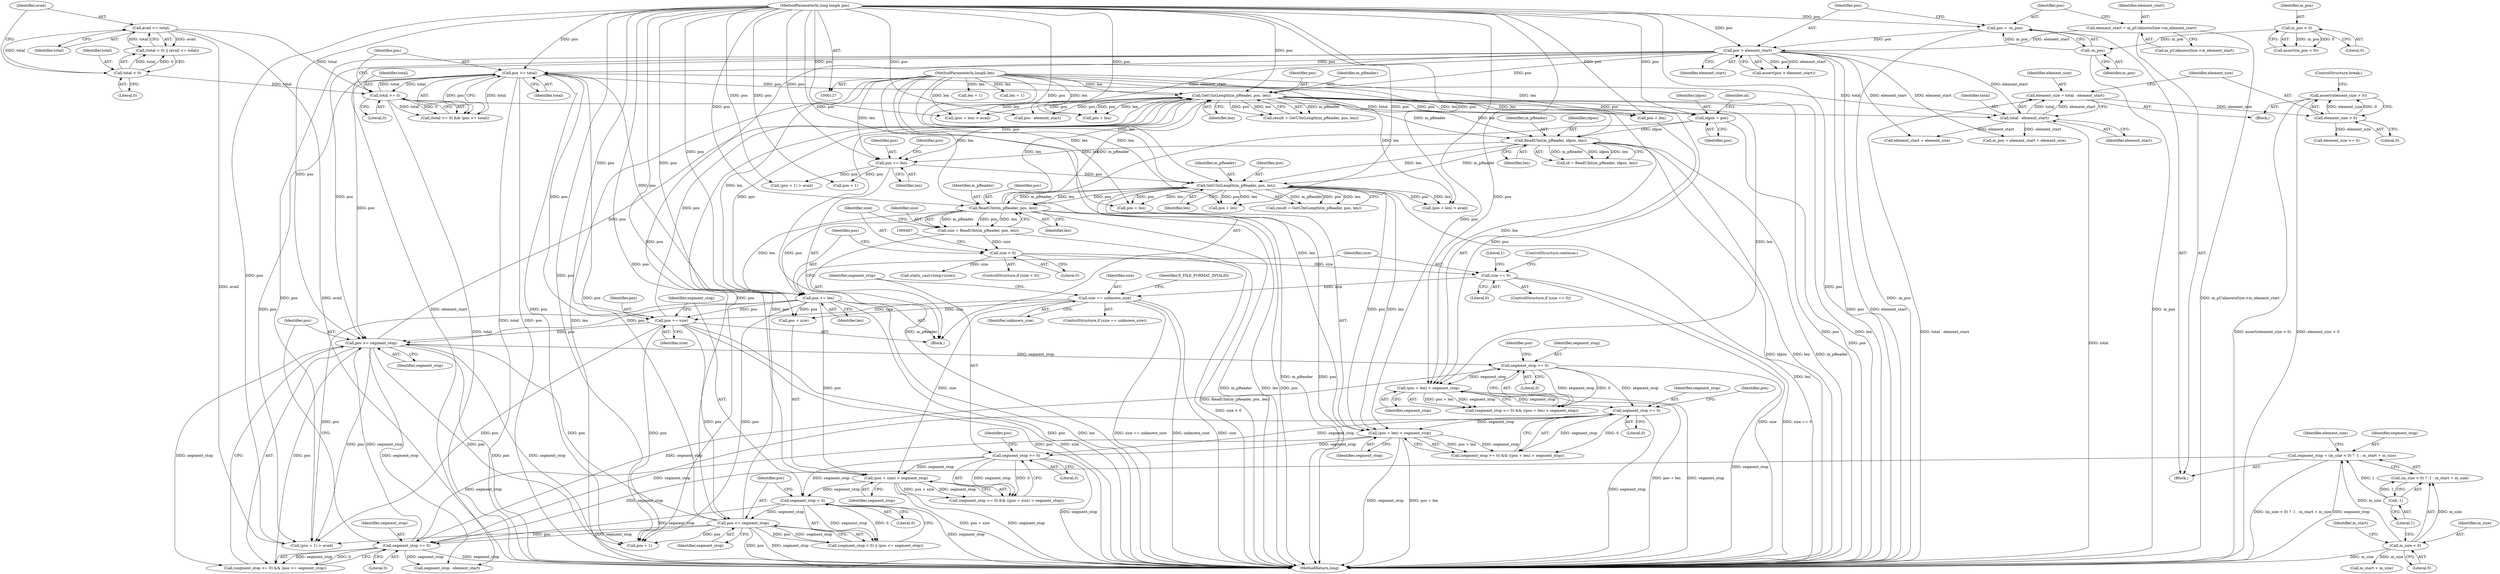 digraph "1_Android_cc274e2abe8b2a6698a5c47d8aa4bb45f1f9538d_7@API" {
"1000212" [label="(Call,assert(element_size > 0))"];
"1000213" [label="(Call,element_size > 0)"];
"1000207" [label="(Call,element_size = total - element_start)"];
"1000209" [label="(Call,total - element_start)"];
"1000200" [label="(Call,total >= 0)"];
"1000176" [label="(Call,avail <= total)"];
"1000173" [label="(Call,total < 0)"];
"1000203" [label="(Call,pos >= total)"];
"1000437" [label="(Call,pos += size)"];
"1000420" [label="(Call,size == unknown_size)"];
"1000413" [label="(Call,size == 0)"];
"1000402" [label="(Call,size < 0)"];
"1000395" [label="(Call,size = ReadUInt(m_pReader, pos, len))"];
"1000397" [label="(Call,ReadUInt(m_pReader, pos, len))"];
"1000356" [label="(Call,GetUIntLength(m_pReader, pos, len))"];
"1000296" [label="(Call,ReadUInt(m_pReader, idpos, len))"];
"1000251" [label="(Call,GetUIntLength(m_pReader, pos, len))"];
"1000128" [label="(MethodParameterIn,long long& pos)"];
"1000222" [label="(Call,pos >= segment_stop)"];
"1000445" [label="(Call,pos <= segment_stop)"];
"1000442" [label="(Call,segment_stop < 0)"];
"1000427" [label="(Call,segment_stop >= 0)"];
"1000376" [label="(Call,segment_stop >= 0)"];
"1000274" [label="(Call,(pos + len) > segment_stop)"];
"1000129" [label="(MethodParameterIn,long& len)"];
"1000271" [label="(Call,segment_stop >= 0)"];
"1000219" [label="(Call,segment_stop >= 0)"];
"1000379" [label="(Call,(pos + len) > segment_stop)"];
"1000180" [label="(Call,segment_stop = (m_size < 0) ? -1 : m_start + m_size)"];
"1000186" [label="(Call,-1)"];
"1000183" [label="(Call,m_size < 0)"];
"1000430" [label="(Call,(pos + size) > segment_stop)"];
"1000409" [label="(Call,pos += len)"];
"1000152" [label="(Call,pos > element_start)"];
"1000147" [label="(Call,pos = -m_pos)"];
"1000149" [label="(Call,-m_pos)"];
"1000132" [label="(Call,m_pos < 0)"];
"1000142" [label="(Call,element_start = m_pUnknownSize->m_element_start)"];
"1000290" [label="(Call,idpos = pos)"];
"1000339" [label="(Call,pos += len)"];
"1000177" [label="(Identifier,avail)"];
"1000243" [label="(Call,len = 1)"];
"1000254" [label="(Identifier,len)"];
"1000383" [label="(Identifier,segment_stop)"];
"1000200" [label="(Call,total >= 0)"];
"1000222" [label="(Call,pos >= segment_stop)"];
"1000452" [label="(Call,m_pos = element_start + element_size)"];
"1000152" [label="(Call,pos > element_start)"];
"1000432" [label="(Identifier,pos)"];
"1000147" [label="(Call,pos = -m_pos)"];
"1000207" [label="(Call,element_size = total - element_start)"];
"1000249" [label="(Call,result = GetUIntLength(m_pReader, pos, len))"];
"1000442" [label="(Call,segment_stop < 0)"];
"1000133" [label="(Identifier,m_pos)"];
"1000344" [label="(Call,pos + 1)"];
"1000404" [label="(Literal,0)"];
"1000283" [label="(Call,pos + len)"];
"1000210" [label="(Identifier,total)"];
"1000178" [label="(Identifier,total)"];
"1000413" [label="(Call,size == 0)"];
"1000199" [label="(Call,(total >= 0) && (pos >= total))"];
"1000278" [label="(Identifier,segment_stop)"];
"1000212" [label="(Call,assert(element_size > 0))"];
"1000129" [label="(MethodParameterIn,long& len)"];
"1000149" [label="(Call,-m_pos)"];
"1000188" [label="(Call,m_start + m_size)"];
"1000410" [label="(Identifier,pos)"];
"1000134" [label="(Literal,0)"];
"1000228" [label="(Call,segment_stop - element_start)"];
"1000132" [label="(Call,m_pos < 0)"];
"1000422" [label="(Identifier,unknown_size)"];
"1000356" [label="(Call,GetUIntLength(m_pReader, pos, len))"];
"1000319" [label="(Call,pos - element_start)"];
"1000424" [label="(Identifier,E_FILE_FORMAT_INVALID)"];
"1000271" [label="(Call,segment_stop >= 0)"];
"1000381" [label="(Identifier,pos)"];
"1000343" [label="(Call,(pos + 1) > avail)"];
"1000292" [label="(Identifier,pos)"];
"1000219" [label="(Call,segment_stop >= 0)"];
"1000445" [label="(Call,pos <= segment_stop)"];
"1000275" [label="(Call,pos + len)"];
"1000377" [label="(Identifier,segment_stop)"];
"1000176" [label="(Call,avail <= total)"];
"1000403" [label="(Identifier,size)"];
"1000180" [label="(Call,segment_stop = (m_size < 0) ? -1 : m_start + m_size)"];
"1000144" [label="(Call,m_pUnknownSize->m_element_start)"];
"1000446" [label="(Identifier,pos)"];
"1000173" [label="(Call,total < 0)"];
"1000128" [label="(MethodParameterIn,long long& pos)"];
"1000398" [label="(Identifier,m_pReader)"];
"1000205" [label="(Identifier,total)"];
"1000419" [label="(ControlStructure,if (size == unknown_size))"];
"1000434" [label="(Identifier,segment_stop)"];
"1000203" [label="(Call,pos >= total)"];
"1000131" [label="(Call,assert(m_pos < 0))"];
"1000429" [label="(Literal,0)"];
"1000462" [label="(MethodReturn,long)"];
"1000358" [label="(Identifier,pos)"];
"1000406" [label="(Call,static_cast<long>(size))"];
"1000202" [label="(Literal,0)"];
"1000143" [label="(Identifier,element_start)"];
"1000438" [label="(Identifier,pos)"];
"1000216" [label="(ControlStructure,break;)"];
"1000130" [label="(Block,)"];
"1000430" [label="(Call,(pos + size) > segment_stop)"];
"1000184" [label="(Identifier,m_size)"];
"1000291" [label="(Identifier,idpos)"];
"1000238" [label="(Call,pos + 1)"];
"1000175" [label="(Literal,0)"];
"1000376" [label="(Call,segment_stop >= 0)"];
"1000172" [label="(Call,(total < 0) || (avail <= total))"];
"1000441" [label="(Call,(segment_stop < 0) || (pos <= segment_stop))"];
"1000397" [label="(Call,ReadUInt(m_pReader, pos, len))"];
"1000273" [label="(Literal,0)"];
"1000345" [label="(Identifier,pos)"];
"1000380" [label="(Call,pos + len)"];
"1000395" [label="(Call,size = ReadUInt(m_pReader, pos, len))"];
"1000183" [label="(Call,m_size < 0)"];
"1000174" [label="(Identifier,total)"];
"1000251" [label="(Call,GetUIntLength(m_pReader, pos, len))"];
"1000414" [label="(Identifier,size)"];
"1000148" [label="(Identifier,pos)"];
"1000270" [label="(Call,(segment_stop >= 0) && ((pos + len) > segment_stop))"];
"1000375" [label="(Call,(segment_stop >= 0) && ((pos + len) > segment_stop))"];
"1000444" [label="(Literal,0)"];
"1000213" [label="(Call,element_size > 0)"];
"1000426" [label="(Call,(segment_stop >= 0) && ((pos + size) > segment_stop))"];
"1000208" [label="(Identifier,element_size)"];
"1000418" [label="(Literal,1)"];
"1000154" [label="(Identifier,element_start)"];
"1000186" [label="(Call,-1)"];
"1000193" [label="(Identifier,element_size)"];
"1000400" [label="(Identifier,len)"];
"1000379" [label="(Call,(pos + len) > segment_stop)"];
"1000215" [label="(Literal,0)"];
"1000411" [label="(Identifier,len)"];
"1000454" [label="(Call,element_start + element_size)"];
"1000339" [label="(Call,pos += len)"];
"1000153" [label="(Identifier,pos)"];
"1000295" [label="(Identifier,id)"];
"1000185" [label="(Literal,0)"];
"1000412" [label="(ControlStructure,if (size == 0))"];
"1000420" [label="(Call,size == unknown_size)"];
"1000341" [label="(Identifier,len)"];
"1000204" [label="(Identifier,pos)"];
"1000431" [label="(Call,pos + size)"];
"1000220" [label="(Identifier,segment_stop)"];
"1000201" [label="(Identifier,total)"];
"1000189" [label="(Identifier,m_start)"];
"1000399" [label="(Identifier,pos)"];
"1000297" [label="(Identifier,m_pReader)"];
"1000182" [label="(Call,(m_size < 0) ? -1 : m_start + m_size)"];
"1000298" [label="(Identifier,idpos)"];
"1000272" [label="(Identifier,segment_stop)"];
"1000290" [label="(Call,idpos = pos)"];
"1000349" [label="(Call,len = 1)"];
"1000197" [label="(Block,)"];
"1000428" [label="(Identifier,segment_stop)"];
"1000276" [label="(Identifier,pos)"];
"1000401" [label="(ControlStructure,if (size < 0))"];
"1000357" [label="(Identifier,m_pReader)"];
"1000299" [label="(Identifier,len)"];
"1000223" [label="(Identifier,pos)"];
"1000237" [label="(Call,(pos + 1) > avail)"];
"1000296" [label="(Call,ReadUInt(m_pReader, idpos, len))"];
"1000415" [label="(Literal,0)"];
"1000388" [label="(Call,pos + len)"];
"1000274" [label="(Call,(pos + len) > segment_stop)"];
"1000214" [label="(Identifier,element_size)"];
"1000437" [label="(Call,pos += size)"];
"1000218" [label="(Call,(segment_stop >= 0) && (pos >= segment_stop))"];
"1000206" [label="(Block,)"];
"1000187" [label="(Literal,1)"];
"1000387" [label="(Call,(pos + len) > avail)"];
"1000252" [label="(Identifier,m_pReader)"];
"1000224" [label="(Identifier,segment_stop)"];
"1000354" [label="(Call,result = GetUIntLength(m_pReader, pos, len))"];
"1000294" [label="(Call,id = ReadUInt(m_pReader, idpos, len))"];
"1000209" [label="(Call,total - element_start)"];
"1000427" [label="(Call,segment_stop >= 0)"];
"1000447" [label="(Identifier,segment_stop)"];
"1000221" [label="(Literal,0)"];
"1000151" [label="(Call,assert(pos > element_start))"];
"1000181" [label="(Identifier,segment_stop)"];
"1000150" [label="(Identifier,m_pos)"];
"1000253" [label="(Identifier,pos)"];
"1000396" [label="(Identifier,size)"];
"1000449" [label="(Call,element_size >= 0)"];
"1000340" [label="(Identifier,pos)"];
"1000416" [label="(ControlStructure,continue;)"];
"1000402" [label="(Call,size < 0)"];
"1000142" [label="(Call,element_start = m_pUnknownSize->m_element_start)"];
"1000282" [label="(Call,(pos + len) > avail)"];
"1000359" [label="(Identifier,len)"];
"1000439" [label="(Identifier,size)"];
"1000378" [label="(Literal,0)"];
"1000409" [label="(Call,pos += len)"];
"1000421" [label="(Identifier,size)"];
"1000443" [label="(Identifier,segment_stop)"];
"1000211" [label="(Identifier,element_start)"];
"1000212" -> "1000206"  [label="AST: "];
"1000212" -> "1000213"  [label="CFG: "];
"1000213" -> "1000212"  [label="AST: "];
"1000216" -> "1000212"  [label="CFG: "];
"1000212" -> "1000462"  [label="DDG: assert(element_size > 0)"];
"1000212" -> "1000462"  [label="DDG: element_size > 0"];
"1000213" -> "1000212"  [label="DDG: element_size"];
"1000213" -> "1000212"  [label="DDG: 0"];
"1000213" -> "1000215"  [label="CFG: "];
"1000214" -> "1000213"  [label="AST: "];
"1000215" -> "1000213"  [label="AST: "];
"1000207" -> "1000213"  [label="DDG: element_size"];
"1000213" -> "1000449"  [label="DDG: element_size"];
"1000207" -> "1000206"  [label="AST: "];
"1000207" -> "1000209"  [label="CFG: "];
"1000208" -> "1000207"  [label="AST: "];
"1000209" -> "1000207"  [label="AST: "];
"1000214" -> "1000207"  [label="CFG: "];
"1000207" -> "1000462"  [label="DDG: total - element_start"];
"1000209" -> "1000207"  [label="DDG: total"];
"1000209" -> "1000207"  [label="DDG: element_start"];
"1000209" -> "1000211"  [label="CFG: "];
"1000210" -> "1000209"  [label="AST: "];
"1000211" -> "1000209"  [label="AST: "];
"1000209" -> "1000462"  [label="DDG: total"];
"1000200" -> "1000209"  [label="DDG: total"];
"1000203" -> "1000209"  [label="DDG: total"];
"1000152" -> "1000209"  [label="DDG: element_start"];
"1000209" -> "1000452"  [label="DDG: element_start"];
"1000209" -> "1000454"  [label="DDG: element_start"];
"1000200" -> "1000199"  [label="AST: "];
"1000200" -> "1000202"  [label="CFG: "];
"1000201" -> "1000200"  [label="AST: "];
"1000202" -> "1000200"  [label="AST: "];
"1000204" -> "1000200"  [label="CFG: "];
"1000199" -> "1000200"  [label="CFG: "];
"1000200" -> "1000462"  [label="DDG: total"];
"1000200" -> "1000199"  [label="DDG: total"];
"1000200" -> "1000199"  [label="DDG: 0"];
"1000176" -> "1000200"  [label="DDG: total"];
"1000203" -> "1000200"  [label="DDG: total"];
"1000173" -> "1000200"  [label="DDG: total"];
"1000200" -> "1000203"  [label="DDG: total"];
"1000176" -> "1000172"  [label="AST: "];
"1000176" -> "1000178"  [label="CFG: "];
"1000177" -> "1000176"  [label="AST: "];
"1000178" -> "1000176"  [label="AST: "];
"1000172" -> "1000176"  [label="CFG: "];
"1000176" -> "1000462"  [label="DDG: avail"];
"1000176" -> "1000172"  [label="DDG: avail"];
"1000176" -> "1000172"  [label="DDG: total"];
"1000173" -> "1000176"  [label="DDG: total"];
"1000176" -> "1000237"  [label="DDG: avail"];
"1000173" -> "1000172"  [label="AST: "];
"1000173" -> "1000175"  [label="CFG: "];
"1000174" -> "1000173"  [label="AST: "];
"1000175" -> "1000173"  [label="AST: "];
"1000177" -> "1000173"  [label="CFG: "];
"1000172" -> "1000173"  [label="CFG: "];
"1000173" -> "1000172"  [label="DDG: total"];
"1000173" -> "1000172"  [label="DDG: 0"];
"1000203" -> "1000199"  [label="AST: "];
"1000203" -> "1000205"  [label="CFG: "];
"1000204" -> "1000203"  [label="AST: "];
"1000205" -> "1000203"  [label="AST: "];
"1000199" -> "1000203"  [label="CFG: "];
"1000203" -> "1000462"  [label="DDG: total"];
"1000203" -> "1000462"  [label="DDG: pos"];
"1000203" -> "1000199"  [label="DDG: pos"];
"1000203" -> "1000199"  [label="DDG: total"];
"1000437" -> "1000203"  [label="DDG: pos"];
"1000445" -> "1000203"  [label="DDG: pos"];
"1000152" -> "1000203"  [label="DDG: pos"];
"1000409" -> "1000203"  [label="DDG: pos"];
"1000128" -> "1000203"  [label="DDG: pos"];
"1000203" -> "1000222"  [label="DDG: pos"];
"1000203" -> "1000237"  [label="DDG: pos"];
"1000203" -> "1000238"  [label="DDG: pos"];
"1000203" -> "1000251"  [label="DDG: pos"];
"1000437" -> "1000197"  [label="AST: "];
"1000437" -> "1000439"  [label="CFG: "];
"1000438" -> "1000437"  [label="AST: "];
"1000439" -> "1000437"  [label="AST: "];
"1000443" -> "1000437"  [label="CFG: "];
"1000437" -> "1000462"  [label="DDG: pos"];
"1000437" -> "1000462"  [label="DDG: size"];
"1000437" -> "1000222"  [label="DDG: pos"];
"1000437" -> "1000237"  [label="DDG: pos"];
"1000437" -> "1000238"  [label="DDG: pos"];
"1000437" -> "1000251"  [label="DDG: pos"];
"1000420" -> "1000437"  [label="DDG: size"];
"1000409" -> "1000437"  [label="DDG: pos"];
"1000128" -> "1000437"  [label="DDG: pos"];
"1000437" -> "1000445"  [label="DDG: pos"];
"1000420" -> "1000419"  [label="AST: "];
"1000420" -> "1000422"  [label="CFG: "];
"1000421" -> "1000420"  [label="AST: "];
"1000422" -> "1000420"  [label="AST: "];
"1000424" -> "1000420"  [label="CFG: "];
"1000428" -> "1000420"  [label="CFG: "];
"1000420" -> "1000462"  [label="DDG: size == unknown_size"];
"1000420" -> "1000462"  [label="DDG: unknown_size"];
"1000420" -> "1000462"  [label="DDG: size"];
"1000413" -> "1000420"  [label="DDG: size"];
"1000420" -> "1000430"  [label="DDG: size"];
"1000420" -> "1000431"  [label="DDG: size"];
"1000413" -> "1000412"  [label="AST: "];
"1000413" -> "1000415"  [label="CFG: "];
"1000414" -> "1000413"  [label="AST: "];
"1000415" -> "1000413"  [label="AST: "];
"1000416" -> "1000413"  [label="CFG: "];
"1000418" -> "1000413"  [label="CFG: "];
"1000413" -> "1000462"  [label="DDG: size"];
"1000413" -> "1000462"  [label="DDG: size == 0"];
"1000402" -> "1000413"  [label="DDG: size"];
"1000402" -> "1000401"  [label="AST: "];
"1000402" -> "1000404"  [label="CFG: "];
"1000403" -> "1000402"  [label="AST: "];
"1000404" -> "1000402"  [label="AST: "];
"1000407" -> "1000402"  [label="CFG: "];
"1000410" -> "1000402"  [label="CFG: "];
"1000402" -> "1000462"  [label="DDG: size < 0"];
"1000395" -> "1000402"  [label="DDG: size"];
"1000402" -> "1000406"  [label="DDG: size"];
"1000395" -> "1000197"  [label="AST: "];
"1000395" -> "1000397"  [label="CFG: "];
"1000396" -> "1000395"  [label="AST: "];
"1000397" -> "1000395"  [label="AST: "];
"1000403" -> "1000395"  [label="CFG: "];
"1000395" -> "1000462"  [label="DDG: ReadUInt(m_pReader, pos, len)"];
"1000397" -> "1000395"  [label="DDG: m_pReader"];
"1000397" -> "1000395"  [label="DDG: pos"];
"1000397" -> "1000395"  [label="DDG: len"];
"1000397" -> "1000400"  [label="CFG: "];
"1000398" -> "1000397"  [label="AST: "];
"1000399" -> "1000397"  [label="AST: "];
"1000400" -> "1000397"  [label="AST: "];
"1000397" -> "1000462"  [label="DDG: m_pReader"];
"1000397" -> "1000462"  [label="DDG: len"];
"1000397" -> "1000462"  [label="DDG: pos"];
"1000397" -> "1000251"  [label="DDG: m_pReader"];
"1000397" -> "1000251"  [label="DDG: len"];
"1000356" -> "1000397"  [label="DDG: m_pReader"];
"1000356" -> "1000397"  [label="DDG: pos"];
"1000356" -> "1000397"  [label="DDG: len"];
"1000128" -> "1000397"  [label="DDG: pos"];
"1000129" -> "1000397"  [label="DDG: len"];
"1000397" -> "1000409"  [label="DDG: len"];
"1000397" -> "1000409"  [label="DDG: pos"];
"1000356" -> "1000354"  [label="AST: "];
"1000356" -> "1000359"  [label="CFG: "];
"1000357" -> "1000356"  [label="AST: "];
"1000358" -> "1000356"  [label="AST: "];
"1000359" -> "1000356"  [label="AST: "];
"1000354" -> "1000356"  [label="CFG: "];
"1000356" -> "1000462"  [label="DDG: m_pReader"];
"1000356" -> "1000462"  [label="DDG: pos"];
"1000356" -> "1000462"  [label="DDG: len"];
"1000356" -> "1000354"  [label="DDG: m_pReader"];
"1000356" -> "1000354"  [label="DDG: pos"];
"1000356" -> "1000354"  [label="DDG: len"];
"1000296" -> "1000356"  [label="DDG: m_pReader"];
"1000296" -> "1000356"  [label="DDG: len"];
"1000128" -> "1000356"  [label="DDG: pos"];
"1000339" -> "1000356"  [label="DDG: pos"];
"1000129" -> "1000356"  [label="DDG: len"];
"1000356" -> "1000379"  [label="DDG: pos"];
"1000356" -> "1000379"  [label="DDG: len"];
"1000356" -> "1000380"  [label="DDG: pos"];
"1000356" -> "1000380"  [label="DDG: len"];
"1000356" -> "1000387"  [label="DDG: pos"];
"1000356" -> "1000387"  [label="DDG: len"];
"1000356" -> "1000388"  [label="DDG: pos"];
"1000356" -> "1000388"  [label="DDG: len"];
"1000296" -> "1000294"  [label="AST: "];
"1000296" -> "1000299"  [label="CFG: "];
"1000297" -> "1000296"  [label="AST: "];
"1000298" -> "1000296"  [label="AST: "];
"1000299" -> "1000296"  [label="AST: "];
"1000294" -> "1000296"  [label="CFG: "];
"1000296" -> "1000462"  [label="DDG: idpos"];
"1000296" -> "1000462"  [label="DDG: len"];
"1000296" -> "1000462"  [label="DDG: m_pReader"];
"1000296" -> "1000294"  [label="DDG: m_pReader"];
"1000296" -> "1000294"  [label="DDG: idpos"];
"1000296" -> "1000294"  [label="DDG: len"];
"1000251" -> "1000296"  [label="DDG: m_pReader"];
"1000251" -> "1000296"  [label="DDG: len"];
"1000290" -> "1000296"  [label="DDG: idpos"];
"1000129" -> "1000296"  [label="DDG: len"];
"1000296" -> "1000339"  [label="DDG: len"];
"1000251" -> "1000249"  [label="AST: "];
"1000251" -> "1000254"  [label="CFG: "];
"1000252" -> "1000251"  [label="AST: "];
"1000253" -> "1000251"  [label="AST: "];
"1000254" -> "1000251"  [label="AST: "];
"1000249" -> "1000251"  [label="CFG: "];
"1000251" -> "1000462"  [label="DDG: pos"];
"1000251" -> "1000462"  [label="DDG: len"];
"1000251" -> "1000462"  [label="DDG: m_pReader"];
"1000251" -> "1000249"  [label="DDG: m_pReader"];
"1000251" -> "1000249"  [label="DDG: pos"];
"1000251" -> "1000249"  [label="DDG: len"];
"1000128" -> "1000251"  [label="DDG: pos"];
"1000222" -> "1000251"  [label="DDG: pos"];
"1000445" -> "1000251"  [label="DDG: pos"];
"1000152" -> "1000251"  [label="DDG: pos"];
"1000409" -> "1000251"  [label="DDG: pos"];
"1000129" -> "1000251"  [label="DDG: len"];
"1000251" -> "1000274"  [label="DDG: pos"];
"1000251" -> "1000274"  [label="DDG: len"];
"1000251" -> "1000275"  [label="DDG: pos"];
"1000251" -> "1000275"  [label="DDG: len"];
"1000251" -> "1000282"  [label="DDG: pos"];
"1000251" -> "1000282"  [label="DDG: len"];
"1000251" -> "1000283"  [label="DDG: pos"];
"1000251" -> "1000283"  [label="DDG: len"];
"1000251" -> "1000290"  [label="DDG: pos"];
"1000251" -> "1000319"  [label="DDG: pos"];
"1000251" -> "1000339"  [label="DDG: pos"];
"1000128" -> "1000127"  [label="AST: "];
"1000128" -> "1000462"  [label="DDG: pos"];
"1000128" -> "1000147"  [label="DDG: pos"];
"1000128" -> "1000152"  [label="DDG: pos"];
"1000128" -> "1000222"  [label="DDG: pos"];
"1000128" -> "1000237"  [label="DDG: pos"];
"1000128" -> "1000238"  [label="DDG: pos"];
"1000128" -> "1000274"  [label="DDG: pos"];
"1000128" -> "1000275"  [label="DDG: pos"];
"1000128" -> "1000282"  [label="DDG: pos"];
"1000128" -> "1000283"  [label="DDG: pos"];
"1000128" -> "1000290"  [label="DDG: pos"];
"1000128" -> "1000319"  [label="DDG: pos"];
"1000128" -> "1000339"  [label="DDG: pos"];
"1000128" -> "1000343"  [label="DDG: pos"];
"1000128" -> "1000344"  [label="DDG: pos"];
"1000128" -> "1000379"  [label="DDG: pos"];
"1000128" -> "1000380"  [label="DDG: pos"];
"1000128" -> "1000387"  [label="DDG: pos"];
"1000128" -> "1000388"  [label="DDG: pos"];
"1000128" -> "1000409"  [label="DDG: pos"];
"1000128" -> "1000430"  [label="DDG: pos"];
"1000128" -> "1000431"  [label="DDG: pos"];
"1000128" -> "1000445"  [label="DDG: pos"];
"1000222" -> "1000218"  [label="AST: "];
"1000222" -> "1000224"  [label="CFG: "];
"1000223" -> "1000222"  [label="AST: "];
"1000224" -> "1000222"  [label="AST: "];
"1000218" -> "1000222"  [label="CFG: "];
"1000222" -> "1000462"  [label="DDG: pos"];
"1000222" -> "1000462"  [label="DDG: segment_stop"];
"1000222" -> "1000218"  [label="DDG: pos"];
"1000222" -> "1000218"  [label="DDG: segment_stop"];
"1000445" -> "1000222"  [label="DDG: pos"];
"1000152" -> "1000222"  [label="DDG: pos"];
"1000409" -> "1000222"  [label="DDG: pos"];
"1000219" -> "1000222"  [label="DDG: segment_stop"];
"1000222" -> "1000228"  [label="DDG: segment_stop"];
"1000222" -> "1000237"  [label="DDG: pos"];
"1000222" -> "1000238"  [label="DDG: pos"];
"1000222" -> "1000271"  [label="DDG: segment_stop"];
"1000445" -> "1000441"  [label="AST: "];
"1000445" -> "1000447"  [label="CFG: "];
"1000446" -> "1000445"  [label="AST: "];
"1000447" -> "1000445"  [label="AST: "];
"1000441" -> "1000445"  [label="CFG: "];
"1000445" -> "1000462"  [label="DDG: pos"];
"1000445" -> "1000462"  [label="DDG: segment_stop"];
"1000445" -> "1000219"  [label="DDG: segment_stop"];
"1000445" -> "1000237"  [label="DDG: pos"];
"1000445" -> "1000238"  [label="DDG: pos"];
"1000445" -> "1000441"  [label="DDG: pos"];
"1000445" -> "1000441"  [label="DDG: segment_stop"];
"1000442" -> "1000445"  [label="DDG: segment_stop"];
"1000442" -> "1000441"  [label="AST: "];
"1000442" -> "1000444"  [label="CFG: "];
"1000443" -> "1000442"  [label="AST: "];
"1000444" -> "1000442"  [label="AST: "];
"1000446" -> "1000442"  [label="CFG: "];
"1000441" -> "1000442"  [label="CFG: "];
"1000442" -> "1000462"  [label="DDG: segment_stop"];
"1000442" -> "1000219"  [label="DDG: segment_stop"];
"1000442" -> "1000441"  [label="DDG: segment_stop"];
"1000442" -> "1000441"  [label="DDG: 0"];
"1000427" -> "1000442"  [label="DDG: segment_stop"];
"1000430" -> "1000442"  [label="DDG: segment_stop"];
"1000427" -> "1000426"  [label="AST: "];
"1000427" -> "1000429"  [label="CFG: "];
"1000428" -> "1000427"  [label="AST: "];
"1000429" -> "1000427"  [label="AST: "];
"1000432" -> "1000427"  [label="CFG: "];
"1000426" -> "1000427"  [label="CFG: "];
"1000427" -> "1000462"  [label="DDG: segment_stop"];
"1000427" -> "1000426"  [label="DDG: segment_stop"];
"1000427" -> "1000426"  [label="DDG: 0"];
"1000376" -> "1000427"  [label="DDG: segment_stop"];
"1000379" -> "1000427"  [label="DDG: segment_stop"];
"1000427" -> "1000430"  [label="DDG: segment_stop"];
"1000376" -> "1000375"  [label="AST: "];
"1000376" -> "1000378"  [label="CFG: "];
"1000377" -> "1000376"  [label="AST: "];
"1000378" -> "1000376"  [label="AST: "];
"1000381" -> "1000376"  [label="CFG: "];
"1000375" -> "1000376"  [label="CFG: "];
"1000376" -> "1000462"  [label="DDG: segment_stop"];
"1000376" -> "1000219"  [label="DDG: segment_stop"];
"1000376" -> "1000375"  [label="DDG: segment_stop"];
"1000376" -> "1000375"  [label="DDG: 0"];
"1000274" -> "1000376"  [label="DDG: segment_stop"];
"1000271" -> "1000376"  [label="DDG: segment_stop"];
"1000376" -> "1000379"  [label="DDG: segment_stop"];
"1000274" -> "1000270"  [label="AST: "];
"1000274" -> "1000278"  [label="CFG: "];
"1000275" -> "1000274"  [label="AST: "];
"1000278" -> "1000274"  [label="AST: "];
"1000270" -> "1000274"  [label="CFG: "];
"1000274" -> "1000462"  [label="DDG: pos + len"];
"1000274" -> "1000462"  [label="DDG: segment_stop"];
"1000274" -> "1000270"  [label="DDG: pos + len"];
"1000274" -> "1000270"  [label="DDG: segment_stop"];
"1000129" -> "1000274"  [label="DDG: len"];
"1000271" -> "1000274"  [label="DDG: segment_stop"];
"1000129" -> "1000127"  [label="AST: "];
"1000129" -> "1000462"  [label="DDG: len"];
"1000129" -> "1000243"  [label="DDG: len"];
"1000129" -> "1000275"  [label="DDG: len"];
"1000129" -> "1000282"  [label="DDG: len"];
"1000129" -> "1000283"  [label="DDG: len"];
"1000129" -> "1000339"  [label="DDG: len"];
"1000129" -> "1000349"  [label="DDG: len"];
"1000129" -> "1000379"  [label="DDG: len"];
"1000129" -> "1000380"  [label="DDG: len"];
"1000129" -> "1000387"  [label="DDG: len"];
"1000129" -> "1000388"  [label="DDG: len"];
"1000129" -> "1000409"  [label="DDG: len"];
"1000271" -> "1000270"  [label="AST: "];
"1000271" -> "1000273"  [label="CFG: "];
"1000272" -> "1000271"  [label="AST: "];
"1000273" -> "1000271"  [label="AST: "];
"1000276" -> "1000271"  [label="CFG: "];
"1000270" -> "1000271"  [label="CFG: "];
"1000271" -> "1000462"  [label="DDG: segment_stop"];
"1000271" -> "1000270"  [label="DDG: segment_stop"];
"1000271" -> "1000270"  [label="DDG: 0"];
"1000219" -> "1000271"  [label="DDG: segment_stop"];
"1000219" -> "1000218"  [label="AST: "];
"1000219" -> "1000221"  [label="CFG: "];
"1000220" -> "1000219"  [label="AST: "];
"1000221" -> "1000219"  [label="AST: "];
"1000223" -> "1000219"  [label="CFG: "];
"1000218" -> "1000219"  [label="CFG: "];
"1000219" -> "1000462"  [label="DDG: segment_stop"];
"1000219" -> "1000218"  [label="DDG: segment_stop"];
"1000219" -> "1000218"  [label="DDG: 0"];
"1000379" -> "1000219"  [label="DDG: segment_stop"];
"1000180" -> "1000219"  [label="DDG: segment_stop"];
"1000219" -> "1000228"  [label="DDG: segment_stop"];
"1000379" -> "1000375"  [label="AST: "];
"1000379" -> "1000383"  [label="CFG: "];
"1000380" -> "1000379"  [label="AST: "];
"1000383" -> "1000379"  [label="AST: "];
"1000375" -> "1000379"  [label="CFG: "];
"1000379" -> "1000462"  [label="DDG: segment_stop"];
"1000379" -> "1000462"  [label="DDG: pos + len"];
"1000379" -> "1000375"  [label="DDG: pos + len"];
"1000379" -> "1000375"  [label="DDG: segment_stop"];
"1000180" -> "1000130"  [label="AST: "];
"1000180" -> "1000182"  [label="CFG: "];
"1000181" -> "1000180"  [label="AST: "];
"1000182" -> "1000180"  [label="AST: "];
"1000193" -> "1000180"  [label="CFG: "];
"1000180" -> "1000462"  [label="DDG: (m_size < 0) ? -1 : m_start + m_size"];
"1000180" -> "1000462"  [label="DDG: segment_stop"];
"1000186" -> "1000180"  [label="DDG: 1"];
"1000183" -> "1000180"  [label="DDG: m_size"];
"1000186" -> "1000182"  [label="AST: "];
"1000186" -> "1000187"  [label="CFG: "];
"1000187" -> "1000186"  [label="AST: "];
"1000182" -> "1000186"  [label="CFG: "];
"1000186" -> "1000182"  [label="DDG: 1"];
"1000183" -> "1000182"  [label="AST: "];
"1000183" -> "1000185"  [label="CFG: "];
"1000184" -> "1000183"  [label="AST: "];
"1000185" -> "1000183"  [label="AST: "];
"1000187" -> "1000183"  [label="CFG: "];
"1000189" -> "1000183"  [label="CFG: "];
"1000183" -> "1000462"  [label="DDG: m_size"];
"1000183" -> "1000182"  [label="DDG: m_size"];
"1000183" -> "1000188"  [label="DDG: m_size"];
"1000430" -> "1000426"  [label="AST: "];
"1000430" -> "1000434"  [label="CFG: "];
"1000431" -> "1000430"  [label="AST: "];
"1000434" -> "1000430"  [label="AST: "];
"1000426" -> "1000430"  [label="CFG: "];
"1000430" -> "1000462"  [label="DDG: segment_stop"];
"1000430" -> "1000462"  [label="DDG: pos + size"];
"1000430" -> "1000426"  [label="DDG: pos + size"];
"1000430" -> "1000426"  [label="DDG: segment_stop"];
"1000409" -> "1000430"  [label="DDG: pos"];
"1000409" -> "1000197"  [label="AST: "];
"1000409" -> "1000411"  [label="CFG: "];
"1000410" -> "1000409"  [label="AST: "];
"1000411" -> "1000409"  [label="AST: "];
"1000414" -> "1000409"  [label="CFG: "];
"1000409" -> "1000462"  [label="DDG: len"];
"1000409" -> "1000462"  [label="DDG: pos"];
"1000409" -> "1000237"  [label="DDG: pos"];
"1000409" -> "1000238"  [label="DDG: pos"];
"1000409" -> "1000431"  [label="DDG: pos"];
"1000152" -> "1000151"  [label="AST: "];
"1000152" -> "1000154"  [label="CFG: "];
"1000153" -> "1000152"  [label="AST: "];
"1000154" -> "1000152"  [label="AST: "];
"1000151" -> "1000152"  [label="CFG: "];
"1000152" -> "1000462"  [label="DDG: pos"];
"1000152" -> "1000462"  [label="DDG: element_start"];
"1000152" -> "1000151"  [label="DDG: pos"];
"1000152" -> "1000151"  [label="DDG: element_start"];
"1000147" -> "1000152"  [label="DDG: pos"];
"1000142" -> "1000152"  [label="DDG: element_start"];
"1000152" -> "1000228"  [label="DDG: element_start"];
"1000152" -> "1000237"  [label="DDG: pos"];
"1000152" -> "1000238"  [label="DDG: pos"];
"1000152" -> "1000319"  [label="DDG: element_start"];
"1000152" -> "1000452"  [label="DDG: element_start"];
"1000152" -> "1000454"  [label="DDG: element_start"];
"1000147" -> "1000130"  [label="AST: "];
"1000147" -> "1000149"  [label="CFG: "];
"1000148" -> "1000147"  [label="AST: "];
"1000149" -> "1000147"  [label="AST: "];
"1000153" -> "1000147"  [label="CFG: "];
"1000147" -> "1000462"  [label="DDG: -m_pos"];
"1000149" -> "1000147"  [label="DDG: m_pos"];
"1000149" -> "1000150"  [label="CFG: "];
"1000150" -> "1000149"  [label="AST: "];
"1000149" -> "1000462"  [label="DDG: m_pos"];
"1000132" -> "1000149"  [label="DDG: m_pos"];
"1000132" -> "1000131"  [label="AST: "];
"1000132" -> "1000134"  [label="CFG: "];
"1000133" -> "1000132"  [label="AST: "];
"1000134" -> "1000132"  [label="AST: "];
"1000131" -> "1000132"  [label="CFG: "];
"1000132" -> "1000131"  [label="DDG: m_pos"];
"1000132" -> "1000131"  [label="DDG: 0"];
"1000142" -> "1000130"  [label="AST: "];
"1000142" -> "1000144"  [label="CFG: "];
"1000143" -> "1000142"  [label="AST: "];
"1000144" -> "1000142"  [label="AST: "];
"1000148" -> "1000142"  [label="CFG: "];
"1000142" -> "1000462"  [label="DDG: m_pUnknownSize->m_element_start"];
"1000290" -> "1000197"  [label="AST: "];
"1000290" -> "1000292"  [label="CFG: "];
"1000291" -> "1000290"  [label="AST: "];
"1000292" -> "1000290"  [label="AST: "];
"1000295" -> "1000290"  [label="CFG: "];
"1000290" -> "1000462"  [label="DDG: pos"];
"1000339" -> "1000197"  [label="AST: "];
"1000339" -> "1000341"  [label="CFG: "];
"1000340" -> "1000339"  [label="AST: "];
"1000341" -> "1000339"  [label="AST: "];
"1000345" -> "1000339"  [label="CFG: "];
"1000339" -> "1000343"  [label="DDG: pos"];
"1000339" -> "1000344"  [label="DDG: pos"];
}
